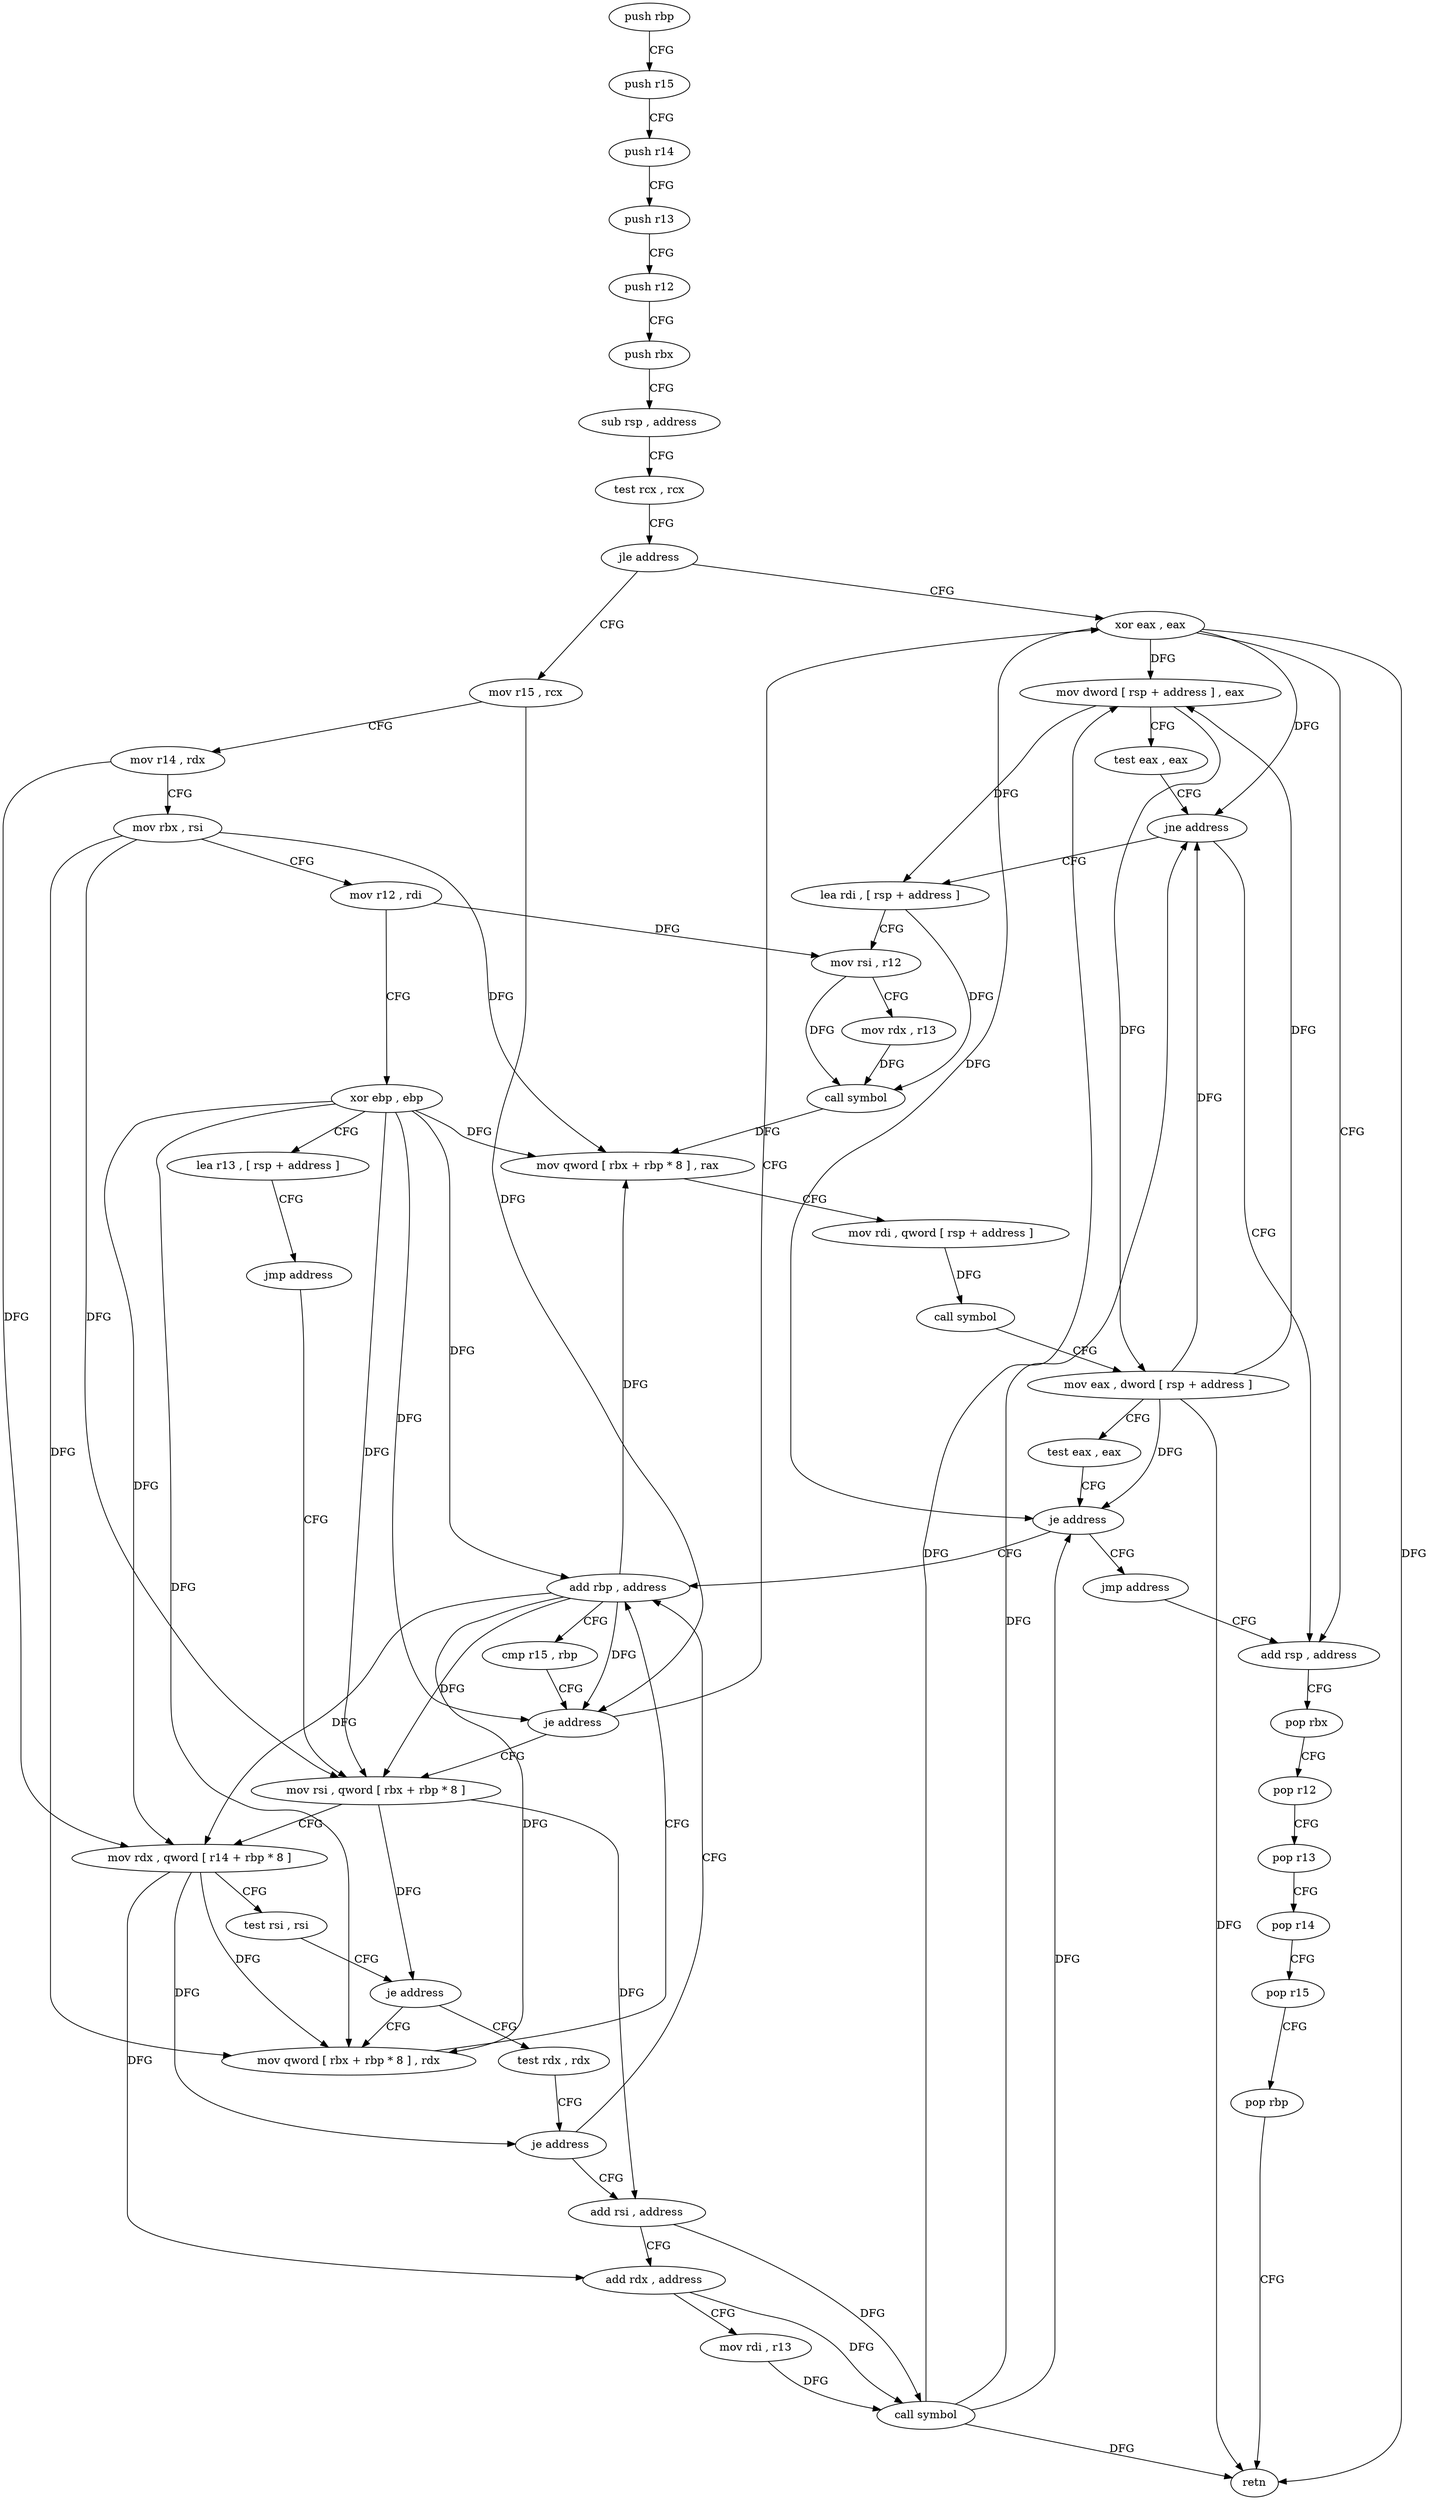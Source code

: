 digraph "func" {
"4259792" [label = "push rbp" ]
"4259793" [label = "push r15" ]
"4259795" [label = "push r14" ]
"4259797" [label = "push r13" ]
"4259799" [label = "push r12" ]
"4259801" [label = "push rbx" ]
"4259802" [label = "sub rsp , address" ]
"4259806" [label = "test rcx , rcx" ]
"4259809" [label = "jle address" ]
"4259935" [label = "xor eax , eax" ]
"4259811" [label = "mov r15 , rcx" ]
"4259937" [label = "add rsp , address" ]
"4259814" [label = "mov r14 , rdx" ]
"4259817" [label = "mov rbx , rsi" ]
"4259820" [label = "mov r12 , rdi" ]
"4259823" [label = "xor ebp , ebp" ]
"4259825" [label = "lea r13 , [ rsp + address ]" ]
"4259830" [label = "jmp address" ]
"4259853" [label = "mov rsi , qword [ rbx + rbp * 8 ]" ]
"4259857" [label = "mov rdx , qword [ r14 + rbp * 8 ]" ]
"4259861" [label = "test rsi , rsi" ]
"4259864" [label = "je address" ]
"4259840" [label = "mov qword [ rbx + rbp * 8 ] , rdx" ]
"4259866" [label = "test rdx , rdx" ]
"4259844" [label = "add rbp , address" ]
"4259869" [label = "je address" ]
"4259871" [label = "add rsi , address" ]
"4259848" [label = "cmp r15 , rbp" ]
"4259851" [label = "je address" ]
"4259875" [label = "add rdx , address" ]
"4259879" [label = "mov rdi , r13" ]
"4259882" [label = "call symbol" ]
"4259887" [label = "mov dword [ rsp + address ] , eax" ]
"4259891" [label = "test eax , eax" ]
"4259893" [label = "jne address" ]
"4259895" [label = "lea rdi , [ rsp + address ]" ]
"4259941" [label = "pop rbx" ]
"4259942" [label = "pop r12" ]
"4259944" [label = "pop r13" ]
"4259946" [label = "pop r14" ]
"4259948" [label = "pop r15" ]
"4259950" [label = "pop rbp" ]
"4259951" [label = "retn" ]
"4259900" [label = "mov rsi , r12" ]
"4259903" [label = "mov rdx , r13" ]
"4259906" [label = "call symbol" ]
"4259911" [label = "mov qword [ rbx + rbp * 8 ] , rax" ]
"4259915" [label = "mov rdi , qword [ rsp + address ]" ]
"4259920" [label = "call symbol" ]
"4259925" [label = "mov eax , dword [ rsp + address ]" ]
"4259929" [label = "test eax , eax" ]
"4259931" [label = "je address" ]
"4259933" [label = "jmp address" ]
"4259792" -> "4259793" [ label = "CFG" ]
"4259793" -> "4259795" [ label = "CFG" ]
"4259795" -> "4259797" [ label = "CFG" ]
"4259797" -> "4259799" [ label = "CFG" ]
"4259799" -> "4259801" [ label = "CFG" ]
"4259801" -> "4259802" [ label = "CFG" ]
"4259802" -> "4259806" [ label = "CFG" ]
"4259806" -> "4259809" [ label = "CFG" ]
"4259809" -> "4259935" [ label = "CFG" ]
"4259809" -> "4259811" [ label = "CFG" ]
"4259935" -> "4259937" [ label = "CFG" ]
"4259935" -> "4259951" [ label = "DFG" ]
"4259935" -> "4259887" [ label = "DFG" ]
"4259935" -> "4259893" [ label = "DFG" ]
"4259935" -> "4259931" [ label = "DFG" ]
"4259811" -> "4259814" [ label = "CFG" ]
"4259811" -> "4259851" [ label = "DFG" ]
"4259937" -> "4259941" [ label = "CFG" ]
"4259814" -> "4259817" [ label = "CFG" ]
"4259814" -> "4259857" [ label = "DFG" ]
"4259817" -> "4259820" [ label = "CFG" ]
"4259817" -> "4259853" [ label = "DFG" ]
"4259817" -> "4259840" [ label = "DFG" ]
"4259817" -> "4259911" [ label = "DFG" ]
"4259820" -> "4259823" [ label = "CFG" ]
"4259820" -> "4259900" [ label = "DFG" ]
"4259823" -> "4259825" [ label = "CFG" ]
"4259823" -> "4259853" [ label = "DFG" ]
"4259823" -> "4259857" [ label = "DFG" ]
"4259823" -> "4259840" [ label = "DFG" ]
"4259823" -> "4259844" [ label = "DFG" ]
"4259823" -> "4259851" [ label = "DFG" ]
"4259823" -> "4259911" [ label = "DFG" ]
"4259825" -> "4259830" [ label = "CFG" ]
"4259830" -> "4259853" [ label = "CFG" ]
"4259853" -> "4259857" [ label = "CFG" ]
"4259853" -> "4259864" [ label = "DFG" ]
"4259853" -> "4259871" [ label = "DFG" ]
"4259857" -> "4259861" [ label = "CFG" ]
"4259857" -> "4259840" [ label = "DFG" ]
"4259857" -> "4259869" [ label = "DFG" ]
"4259857" -> "4259875" [ label = "DFG" ]
"4259861" -> "4259864" [ label = "CFG" ]
"4259864" -> "4259840" [ label = "CFG" ]
"4259864" -> "4259866" [ label = "CFG" ]
"4259840" -> "4259844" [ label = "CFG" ]
"4259866" -> "4259869" [ label = "CFG" ]
"4259844" -> "4259848" [ label = "CFG" ]
"4259844" -> "4259853" [ label = "DFG" ]
"4259844" -> "4259857" [ label = "DFG" ]
"4259844" -> "4259840" [ label = "DFG" ]
"4259844" -> "4259851" [ label = "DFG" ]
"4259844" -> "4259911" [ label = "DFG" ]
"4259869" -> "4259844" [ label = "CFG" ]
"4259869" -> "4259871" [ label = "CFG" ]
"4259871" -> "4259875" [ label = "CFG" ]
"4259871" -> "4259882" [ label = "DFG" ]
"4259848" -> "4259851" [ label = "CFG" ]
"4259851" -> "4259935" [ label = "CFG" ]
"4259851" -> "4259853" [ label = "CFG" ]
"4259875" -> "4259879" [ label = "CFG" ]
"4259875" -> "4259882" [ label = "DFG" ]
"4259879" -> "4259882" [ label = "DFG" ]
"4259882" -> "4259887" [ label = "DFG" ]
"4259882" -> "4259951" [ label = "DFG" ]
"4259882" -> "4259893" [ label = "DFG" ]
"4259882" -> "4259931" [ label = "DFG" ]
"4259887" -> "4259891" [ label = "CFG" ]
"4259887" -> "4259925" [ label = "DFG" ]
"4259887" -> "4259895" [ label = "DFG" ]
"4259891" -> "4259893" [ label = "CFG" ]
"4259893" -> "4259937" [ label = "CFG" ]
"4259893" -> "4259895" [ label = "CFG" ]
"4259895" -> "4259900" [ label = "CFG" ]
"4259895" -> "4259906" [ label = "DFG" ]
"4259941" -> "4259942" [ label = "CFG" ]
"4259942" -> "4259944" [ label = "CFG" ]
"4259944" -> "4259946" [ label = "CFG" ]
"4259946" -> "4259948" [ label = "CFG" ]
"4259948" -> "4259950" [ label = "CFG" ]
"4259950" -> "4259951" [ label = "CFG" ]
"4259900" -> "4259903" [ label = "CFG" ]
"4259900" -> "4259906" [ label = "DFG" ]
"4259903" -> "4259906" [ label = "DFG" ]
"4259906" -> "4259911" [ label = "DFG" ]
"4259911" -> "4259915" [ label = "CFG" ]
"4259915" -> "4259920" [ label = "DFG" ]
"4259920" -> "4259925" [ label = "CFG" ]
"4259925" -> "4259929" [ label = "CFG" ]
"4259925" -> "4259887" [ label = "DFG" ]
"4259925" -> "4259893" [ label = "DFG" ]
"4259925" -> "4259951" [ label = "DFG" ]
"4259925" -> "4259931" [ label = "DFG" ]
"4259929" -> "4259931" [ label = "CFG" ]
"4259931" -> "4259844" [ label = "CFG" ]
"4259931" -> "4259933" [ label = "CFG" ]
"4259933" -> "4259937" [ label = "CFG" ]
}
